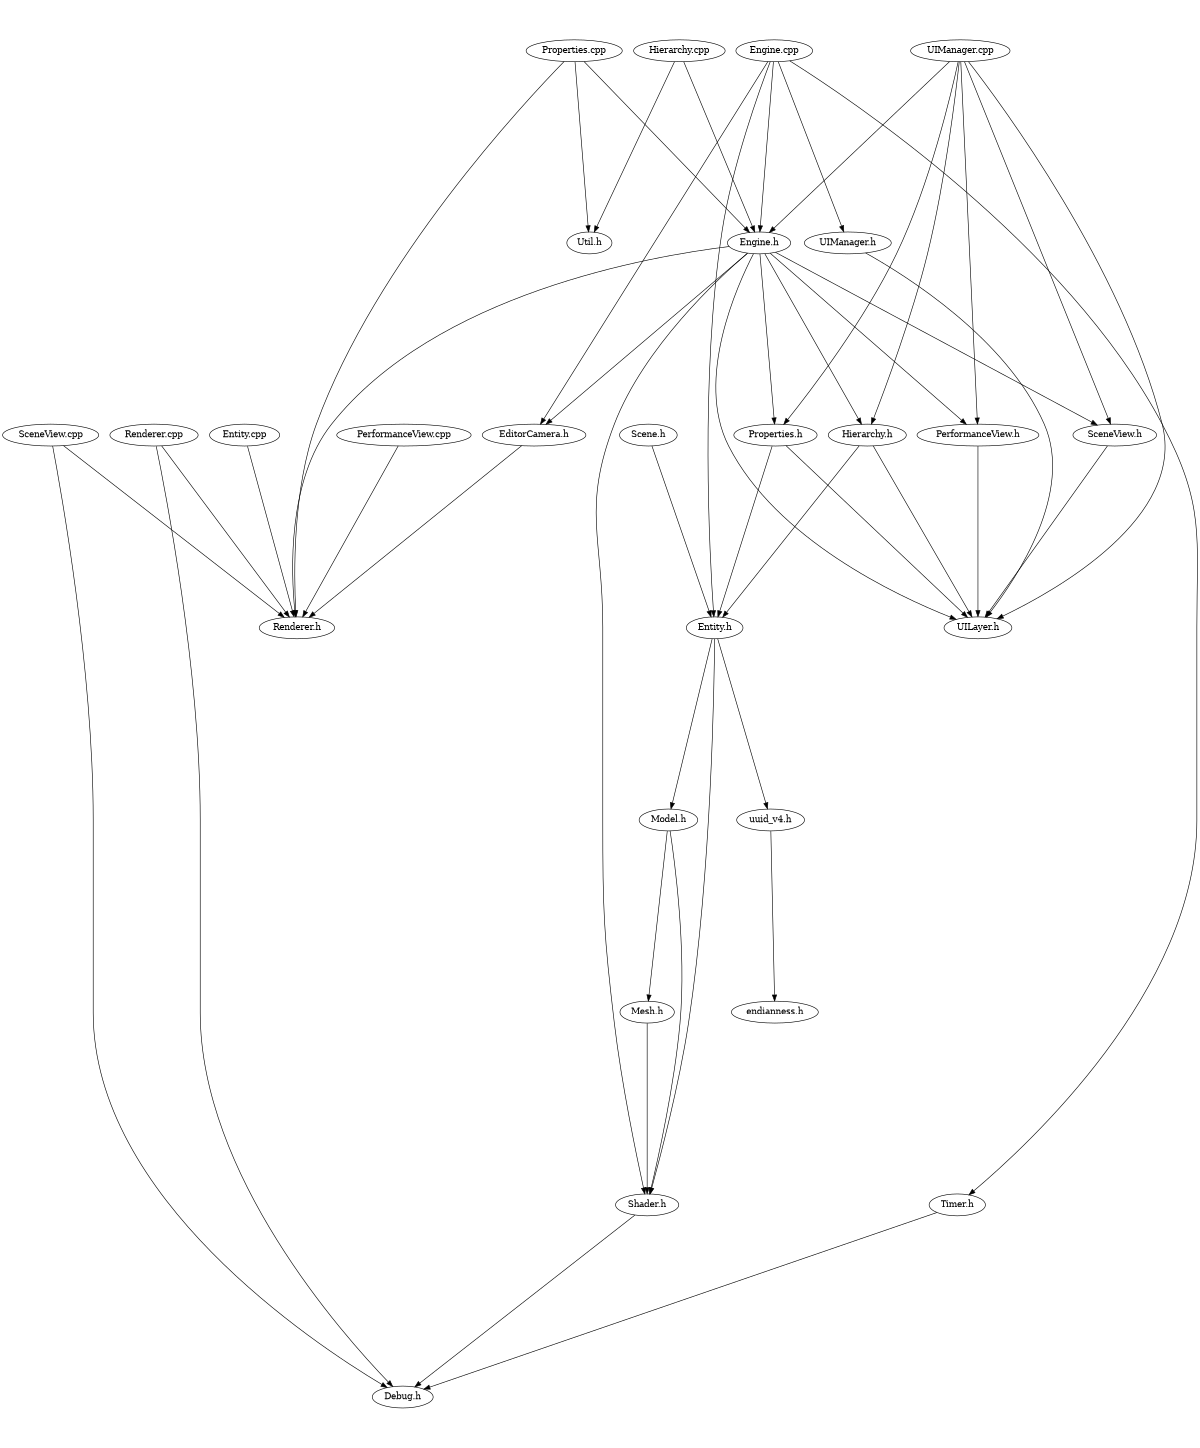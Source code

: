 digraph "source tree" {
    overlap=scale;
    size="8,10";
    ratio="fill";
    fontsize="16";
    fontname="Helvetica";
	clusterrank="local";
	"Hierarchy.cpp" -> "Util.h"
	"Engine.h" -> "Renderer.h"
	"Engine.h" -> "Properties.h"
	"Engine.h" -> "Shader.h"
	"SceneView.h" -> "UILayer.h"
	"UIManager.cpp" -> "UILayer.h"
	"SceneView.cpp" -> "Debug.h"
	"Properties.cpp" -> "Renderer.h"
	"Engine.h" -> "SceneView.h"
	"EditorCamera.h" -> "Renderer.h"
	"UIManager.cpp" -> "PerformanceView.h"
	"Engine.cpp" -> "EditorCamera.h"
	"SceneView.cpp" -> "Renderer.h"
	"Hierarchy.h" -> "UILayer.h"
	"Hierarchy.h" -> "Entity.h"
	"Engine.h" -> "PerformanceView.h"
	"Hierarchy.cpp" -> "Engine.h"
	"Renderer.cpp" -> "Renderer.h"
	"Entity.h" -> "Shader.h"
	"Entity.h" -> "Model.h"
	"Model.h" -> "Mesh.h"
	"Engine.h" -> "UILayer.h"
	"Timer.h" -> "Debug.h"
	"UIManager.cpp" -> "SceneView.h"
	"UIManager.cpp" -> "Hierarchy.h"
	"Engine.cpp" -> "Entity.h"
	"Engine.cpp" -> "Timer.h"
	"Entity.h" -> "uuid_v4.h"
	"Engine.cpp" -> "UIManager.h"
	"Engine.h" -> "EditorCamera.h"
	"UIManager.cpp" -> "Engine.h"
	"Properties.cpp" -> "Util.h"
	"PerformanceView.cpp" -> "Renderer.h"
	"Shader.h" -> "Debug.h"
	"Scene.h" -> "Entity.h"
	"Entity.cpp" -> "Renderer.h"
	"UIManager.cpp" -> "Properties.h"
	"Properties.h" -> "UILayer.h"
	"Renderer.cpp" -> "Debug.h"
	"Engine.cpp" -> "Engine.h"
	"Model.h" -> "Shader.h"
	"UIManager.h" -> "UILayer.h"
	"Mesh.h" -> "Shader.h"
	"Properties.cpp" -> "Engine.h"
	"Properties.h" -> "Entity.h"
	"Engine.h" -> "Hierarchy.h"
	"uuid_v4.h" -> "endianness.h"
	"PerformanceView.h" -> "UILayer.h"
}
